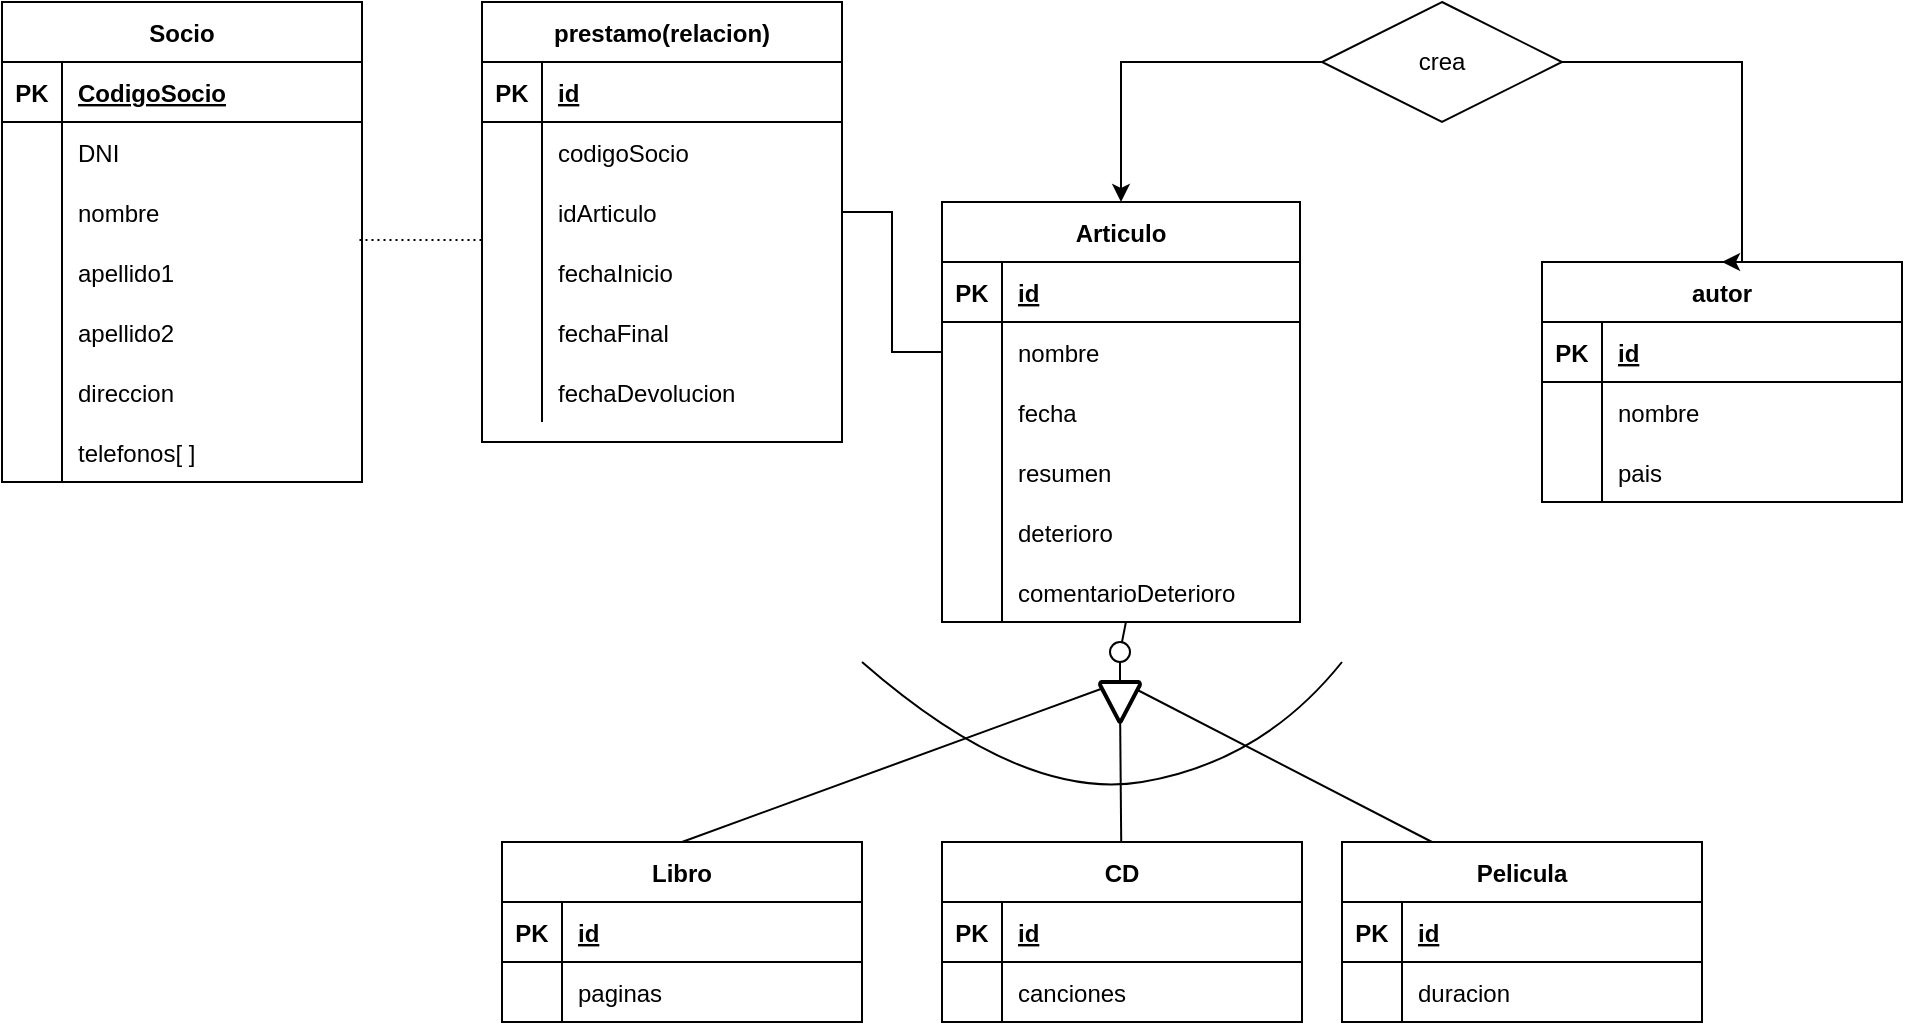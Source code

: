 <mxfile version="20.1.4" type="github">
  <diagram id="MsqLAo2ecXCp_kiJ4Azj" name="Página-1">
    <mxGraphModel dx="1038" dy="547" grid="1" gridSize="10" guides="1" tooltips="1" connect="1" arrows="1" fold="1" page="1" pageScale="1" pageWidth="827" pageHeight="1169" math="0" shadow="0">
      <root>
        <mxCell id="0" />
        <mxCell id="1" parent="0" />
        <mxCell id="Tw4JDQTMq5ZW25Ear2Th-1" value="Socio" style="shape=table;startSize=30;container=1;collapsible=1;childLayout=tableLayout;fixedRows=1;rowLines=0;fontStyle=1;align=center;resizeLast=1;" parent="1" vertex="1">
          <mxGeometry x="40" y="80" width="180" height="240" as="geometry" />
        </mxCell>
        <mxCell id="Tw4JDQTMq5ZW25Ear2Th-2" value="" style="shape=tableRow;horizontal=0;startSize=0;swimlaneHead=0;swimlaneBody=0;fillColor=none;collapsible=0;dropTarget=0;points=[[0,0.5],[1,0.5]];portConstraint=eastwest;top=0;left=0;right=0;bottom=1;" parent="Tw4JDQTMq5ZW25Ear2Th-1" vertex="1">
          <mxGeometry y="30" width="180" height="30" as="geometry" />
        </mxCell>
        <mxCell id="Tw4JDQTMq5ZW25Ear2Th-3" value="PK" style="shape=partialRectangle;connectable=0;fillColor=none;top=0;left=0;bottom=0;right=0;fontStyle=1;overflow=hidden;" parent="Tw4JDQTMq5ZW25Ear2Th-2" vertex="1">
          <mxGeometry width="30" height="30" as="geometry">
            <mxRectangle width="30" height="30" as="alternateBounds" />
          </mxGeometry>
        </mxCell>
        <mxCell id="Tw4JDQTMq5ZW25Ear2Th-4" value="CodigoSocio" style="shape=partialRectangle;connectable=0;fillColor=none;top=0;left=0;bottom=0;right=0;align=left;spacingLeft=6;fontStyle=5;overflow=hidden;" parent="Tw4JDQTMq5ZW25Ear2Th-2" vertex="1">
          <mxGeometry x="30" width="150" height="30" as="geometry">
            <mxRectangle width="150" height="30" as="alternateBounds" />
          </mxGeometry>
        </mxCell>
        <mxCell id="Tw4JDQTMq5ZW25Ear2Th-5" value="" style="shape=tableRow;horizontal=0;startSize=0;swimlaneHead=0;swimlaneBody=0;fillColor=none;collapsible=0;dropTarget=0;points=[[0,0.5],[1,0.5]];portConstraint=eastwest;top=0;left=0;right=0;bottom=0;" parent="Tw4JDQTMq5ZW25Ear2Th-1" vertex="1">
          <mxGeometry y="60" width="180" height="30" as="geometry" />
        </mxCell>
        <mxCell id="Tw4JDQTMq5ZW25Ear2Th-6" value="" style="shape=partialRectangle;connectable=0;fillColor=none;top=0;left=0;bottom=0;right=0;editable=1;overflow=hidden;" parent="Tw4JDQTMq5ZW25Ear2Th-5" vertex="1">
          <mxGeometry width="30" height="30" as="geometry">
            <mxRectangle width="30" height="30" as="alternateBounds" />
          </mxGeometry>
        </mxCell>
        <mxCell id="Tw4JDQTMq5ZW25Ear2Th-7" value="DNI" style="shape=partialRectangle;connectable=0;fillColor=none;top=0;left=0;bottom=0;right=0;align=left;spacingLeft=6;overflow=hidden;" parent="Tw4JDQTMq5ZW25Ear2Th-5" vertex="1">
          <mxGeometry x="30" width="150" height="30" as="geometry">
            <mxRectangle width="150" height="30" as="alternateBounds" />
          </mxGeometry>
        </mxCell>
        <mxCell id="Tw4JDQTMq5ZW25Ear2Th-8" value="" style="shape=tableRow;horizontal=0;startSize=0;swimlaneHead=0;swimlaneBody=0;fillColor=none;collapsible=0;dropTarget=0;points=[[0,0.5],[1,0.5]];portConstraint=eastwest;top=0;left=0;right=0;bottom=0;" parent="Tw4JDQTMq5ZW25Ear2Th-1" vertex="1">
          <mxGeometry y="90" width="180" height="30" as="geometry" />
        </mxCell>
        <mxCell id="Tw4JDQTMq5ZW25Ear2Th-9" value="" style="shape=partialRectangle;connectable=0;fillColor=none;top=0;left=0;bottom=0;right=0;editable=1;overflow=hidden;" parent="Tw4JDQTMq5ZW25Ear2Th-8" vertex="1">
          <mxGeometry width="30" height="30" as="geometry">
            <mxRectangle width="30" height="30" as="alternateBounds" />
          </mxGeometry>
        </mxCell>
        <mxCell id="Tw4JDQTMq5ZW25Ear2Th-10" value="nombre" style="shape=partialRectangle;connectable=0;fillColor=none;top=0;left=0;bottom=0;right=0;align=left;spacingLeft=6;overflow=hidden;" parent="Tw4JDQTMq5ZW25Ear2Th-8" vertex="1">
          <mxGeometry x="30" width="150" height="30" as="geometry">
            <mxRectangle width="150" height="30" as="alternateBounds" />
          </mxGeometry>
        </mxCell>
        <mxCell id="Tw4JDQTMq5ZW25Ear2Th-11" value="" style="shape=tableRow;horizontal=0;startSize=0;swimlaneHead=0;swimlaneBody=0;fillColor=none;collapsible=0;dropTarget=0;points=[[0,0.5],[1,0.5]];portConstraint=eastwest;top=0;left=0;right=0;bottom=0;" parent="Tw4JDQTMq5ZW25Ear2Th-1" vertex="1">
          <mxGeometry y="120" width="180" height="30" as="geometry" />
        </mxCell>
        <mxCell id="Tw4JDQTMq5ZW25Ear2Th-12" value="" style="shape=partialRectangle;connectable=0;fillColor=none;top=0;left=0;bottom=0;right=0;editable=1;overflow=hidden;" parent="Tw4JDQTMq5ZW25Ear2Th-11" vertex="1">
          <mxGeometry width="30" height="30" as="geometry">
            <mxRectangle width="30" height="30" as="alternateBounds" />
          </mxGeometry>
        </mxCell>
        <mxCell id="Tw4JDQTMq5ZW25Ear2Th-13" value="apellido1" style="shape=partialRectangle;connectable=0;fillColor=none;top=0;left=0;bottom=0;right=0;align=left;spacingLeft=6;overflow=hidden;" parent="Tw4JDQTMq5ZW25Ear2Th-11" vertex="1">
          <mxGeometry x="30" width="150" height="30" as="geometry">
            <mxRectangle width="150" height="30" as="alternateBounds" />
          </mxGeometry>
        </mxCell>
        <mxCell id="Tw4JDQTMq5ZW25Ear2Th-14" value="" style="shape=tableRow;horizontal=0;startSize=0;swimlaneHead=0;swimlaneBody=0;fillColor=none;collapsible=0;dropTarget=0;points=[[0,0.5],[1,0.5]];portConstraint=eastwest;top=0;left=0;right=0;bottom=0;" parent="Tw4JDQTMq5ZW25Ear2Th-1" vertex="1">
          <mxGeometry y="150" width="180" height="30" as="geometry" />
        </mxCell>
        <mxCell id="Tw4JDQTMq5ZW25Ear2Th-15" value="" style="shape=partialRectangle;connectable=0;fillColor=none;top=0;left=0;bottom=0;right=0;editable=1;overflow=hidden;" parent="Tw4JDQTMq5ZW25Ear2Th-14" vertex="1">
          <mxGeometry width="30" height="30" as="geometry">
            <mxRectangle width="30" height="30" as="alternateBounds" />
          </mxGeometry>
        </mxCell>
        <mxCell id="Tw4JDQTMq5ZW25Ear2Th-16" value="apellido2" style="shape=partialRectangle;connectable=0;fillColor=none;top=0;left=0;bottom=0;right=0;align=left;spacingLeft=6;overflow=hidden;" parent="Tw4JDQTMq5ZW25Ear2Th-14" vertex="1">
          <mxGeometry x="30" width="150" height="30" as="geometry">
            <mxRectangle width="150" height="30" as="alternateBounds" />
          </mxGeometry>
        </mxCell>
        <mxCell id="Tw4JDQTMq5ZW25Ear2Th-17" value="" style="shape=tableRow;horizontal=0;startSize=0;swimlaneHead=0;swimlaneBody=0;fillColor=none;collapsible=0;dropTarget=0;points=[[0,0.5],[1,0.5]];portConstraint=eastwest;top=0;left=0;right=0;bottom=0;" parent="Tw4JDQTMq5ZW25Ear2Th-1" vertex="1">
          <mxGeometry y="180" width="180" height="30" as="geometry" />
        </mxCell>
        <mxCell id="Tw4JDQTMq5ZW25Ear2Th-18" value="" style="shape=partialRectangle;connectable=0;fillColor=none;top=0;left=0;bottom=0;right=0;editable=1;overflow=hidden;" parent="Tw4JDQTMq5ZW25Ear2Th-17" vertex="1">
          <mxGeometry width="30" height="30" as="geometry">
            <mxRectangle width="30" height="30" as="alternateBounds" />
          </mxGeometry>
        </mxCell>
        <mxCell id="Tw4JDQTMq5ZW25Ear2Th-19" value="direccion" style="shape=partialRectangle;connectable=0;fillColor=none;top=0;left=0;bottom=0;right=0;align=left;spacingLeft=6;overflow=hidden;" parent="Tw4JDQTMq5ZW25Ear2Th-17" vertex="1">
          <mxGeometry x="30" width="150" height="30" as="geometry">
            <mxRectangle width="150" height="30" as="alternateBounds" />
          </mxGeometry>
        </mxCell>
        <mxCell id="Tw4JDQTMq5ZW25Ear2Th-20" value="" style="shape=tableRow;horizontal=0;startSize=0;swimlaneHead=0;swimlaneBody=0;fillColor=none;collapsible=0;dropTarget=0;points=[[0,0.5],[1,0.5]];portConstraint=eastwest;top=0;left=0;right=0;bottom=0;" parent="Tw4JDQTMq5ZW25Ear2Th-1" vertex="1">
          <mxGeometry y="210" width="180" height="30" as="geometry" />
        </mxCell>
        <mxCell id="Tw4JDQTMq5ZW25Ear2Th-21" value="" style="shape=partialRectangle;connectable=0;fillColor=none;top=0;left=0;bottom=0;right=0;editable=1;overflow=hidden;" parent="Tw4JDQTMq5ZW25Ear2Th-20" vertex="1">
          <mxGeometry width="30" height="30" as="geometry">
            <mxRectangle width="30" height="30" as="alternateBounds" />
          </mxGeometry>
        </mxCell>
        <mxCell id="Tw4JDQTMq5ZW25Ear2Th-22" value="telefonos[ ]" style="shape=partialRectangle;connectable=0;fillColor=none;top=0;left=0;bottom=0;right=0;align=left;spacingLeft=6;overflow=hidden;" parent="Tw4JDQTMq5ZW25Ear2Th-20" vertex="1">
          <mxGeometry x="30" width="150" height="30" as="geometry">
            <mxRectangle width="150" height="30" as="alternateBounds" />
          </mxGeometry>
        </mxCell>
        <mxCell id="Tw4JDQTMq5ZW25Ear2Th-23" value="Articulo" style="shape=table;startSize=30;container=1;collapsible=1;childLayout=tableLayout;fixedRows=1;rowLines=0;fontStyle=1;align=center;resizeLast=1;" parent="1" vertex="1">
          <mxGeometry x="510" y="180" width="179" height="210" as="geometry" />
        </mxCell>
        <mxCell id="Tw4JDQTMq5ZW25Ear2Th-24" value="" style="shape=tableRow;horizontal=0;startSize=0;swimlaneHead=0;swimlaneBody=0;fillColor=none;collapsible=0;dropTarget=0;points=[[0,0.5],[1,0.5]];portConstraint=eastwest;top=0;left=0;right=0;bottom=1;" parent="Tw4JDQTMq5ZW25Ear2Th-23" vertex="1">
          <mxGeometry y="30" width="179" height="30" as="geometry" />
        </mxCell>
        <mxCell id="Tw4JDQTMq5ZW25Ear2Th-25" value="PK" style="shape=partialRectangle;connectable=0;fillColor=none;top=0;left=0;bottom=0;right=0;fontStyle=1;overflow=hidden;" parent="Tw4JDQTMq5ZW25Ear2Th-24" vertex="1">
          <mxGeometry width="30" height="30" as="geometry">
            <mxRectangle width="30" height="30" as="alternateBounds" />
          </mxGeometry>
        </mxCell>
        <mxCell id="Tw4JDQTMq5ZW25Ear2Th-26" value="id" style="shape=partialRectangle;connectable=0;fillColor=none;top=0;left=0;bottom=0;right=0;align=left;spacingLeft=6;fontStyle=5;overflow=hidden;" parent="Tw4JDQTMq5ZW25Ear2Th-24" vertex="1">
          <mxGeometry x="30" width="149" height="30" as="geometry">
            <mxRectangle width="149" height="30" as="alternateBounds" />
          </mxGeometry>
        </mxCell>
        <mxCell id="Tw4JDQTMq5ZW25Ear2Th-27" value="" style="shape=tableRow;horizontal=0;startSize=0;swimlaneHead=0;swimlaneBody=0;fillColor=none;collapsible=0;dropTarget=0;points=[[0,0.5],[1,0.5]];portConstraint=eastwest;top=0;left=0;right=0;bottom=0;" parent="Tw4JDQTMq5ZW25Ear2Th-23" vertex="1">
          <mxGeometry y="60" width="179" height="30" as="geometry" />
        </mxCell>
        <mxCell id="Tw4JDQTMq5ZW25Ear2Th-28" value="" style="shape=partialRectangle;connectable=0;fillColor=none;top=0;left=0;bottom=0;right=0;editable=1;overflow=hidden;" parent="Tw4JDQTMq5ZW25Ear2Th-27" vertex="1">
          <mxGeometry width="30" height="30" as="geometry">
            <mxRectangle width="30" height="30" as="alternateBounds" />
          </mxGeometry>
        </mxCell>
        <mxCell id="Tw4JDQTMq5ZW25Ear2Th-29" value="nombre" style="shape=partialRectangle;connectable=0;fillColor=none;top=0;left=0;bottom=0;right=0;align=left;spacingLeft=6;overflow=hidden;" parent="Tw4JDQTMq5ZW25Ear2Th-27" vertex="1">
          <mxGeometry x="30" width="149" height="30" as="geometry">
            <mxRectangle width="149" height="30" as="alternateBounds" />
          </mxGeometry>
        </mxCell>
        <mxCell id="Tw4JDQTMq5ZW25Ear2Th-30" value="" style="shape=tableRow;horizontal=0;startSize=0;swimlaneHead=0;swimlaneBody=0;fillColor=none;collapsible=0;dropTarget=0;points=[[0,0.5],[1,0.5]];portConstraint=eastwest;top=0;left=0;right=0;bottom=0;" parent="Tw4JDQTMq5ZW25Ear2Th-23" vertex="1">
          <mxGeometry y="90" width="179" height="30" as="geometry" />
        </mxCell>
        <mxCell id="Tw4JDQTMq5ZW25Ear2Th-31" value="" style="shape=partialRectangle;connectable=0;fillColor=none;top=0;left=0;bottom=0;right=0;editable=1;overflow=hidden;" parent="Tw4JDQTMq5ZW25Ear2Th-30" vertex="1">
          <mxGeometry width="30" height="30" as="geometry">
            <mxRectangle width="30" height="30" as="alternateBounds" />
          </mxGeometry>
        </mxCell>
        <mxCell id="Tw4JDQTMq5ZW25Ear2Th-32" value="fecha" style="shape=partialRectangle;connectable=0;fillColor=none;top=0;left=0;bottom=0;right=0;align=left;spacingLeft=6;overflow=hidden;" parent="Tw4JDQTMq5ZW25Ear2Th-30" vertex="1">
          <mxGeometry x="30" width="149" height="30" as="geometry">
            <mxRectangle width="149" height="30" as="alternateBounds" />
          </mxGeometry>
        </mxCell>
        <mxCell id="Tw4JDQTMq5ZW25Ear2Th-33" value="" style="shape=tableRow;horizontal=0;startSize=0;swimlaneHead=0;swimlaneBody=0;fillColor=none;collapsible=0;dropTarget=0;points=[[0,0.5],[1,0.5]];portConstraint=eastwest;top=0;left=0;right=0;bottom=0;" parent="Tw4JDQTMq5ZW25Ear2Th-23" vertex="1">
          <mxGeometry y="120" width="179" height="30" as="geometry" />
        </mxCell>
        <mxCell id="Tw4JDQTMq5ZW25Ear2Th-34" value="" style="shape=partialRectangle;connectable=0;fillColor=none;top=0;left=0;bottom=0;right=0;editable=1;overflow=hidden;" parent="Tw4JDQTMq5ZW25Ear2Th-33" vertex="1">
          <mxGeometry width="30" height="30" as="geometry">
            <mxRectangle width="30" height="30" as="alternateBounds" />
          </mxGeometry>
        </mxCell>
        <mxCell id="Tw4JDQTMq5ZW25Ear2Th-35" value="resumen" style="shape=partialRectangle;connectable=0;fillColor=none;top=0;left=0;bottom=0;right=0;align=left;spacingLeft=6;overflow=hidden;" parent="Tw4JDQTMq5ZW25Ear2Th-33" vertex="1">
          <mxGeometry x="30" width="149" height="30" as="geometry">
            <mxRectangle width="149" height="30" as="alternateBounds" />
          </mxGeometry>
        </mxCell>
        <mxCell id="Tw4JDQTMq5ZW25Ear2Th-107" value="" style="shape=tableRow;horizontal=0;startSize=0;swimlaneHead=0;swimlaneBody=0;fillColor=none;collapsible=0;dropTarget=0;points=[[0,0.5],[1,0.5]];portConstraint=eastwest;top=0;left=0;right=0;bottom=0;" parent="Tw4JDQTMq5ZW25Ear2Th-23" vertex="1">
          <mxGeometry y="150" width="179" height="30" as="geometry" />
        </mxCell>
        <mxCell id="Tw4JDQTMq5ZW25Ear2Th-108" value="" style="shape=partialRectangle;connectable=0;fillColor=none;top=0;left=0;bottom=0;right=0;editable=1;overflow=hidden;" parent="Tw4JDQTMq5ZW25Ear2Th-107" vertex="1">
          <mxGeometry width="30" height="30" as="geometry">
            <mxRectangle width="30" height="30" as="alternateBounds" />
          </mxGeometry>
        </mxCell>
        <mxCell id="Tw4JDQTMq5ZW25Ear2Th-109" value="deterioro" style="shape=partialRectangle;connectable=0;fillColor=none;top=0;left=0;bottom=0;right=0;align=left;spacingLeft=6;overflow=hidden;" parent="Tw4JDQTMq5ZW25Ear2Th-107" vertex="1">
          <mxGeometry x="30" width="149" height="30" as="geometry">
            <mxRectangle width="149" height="30" as="alternateBounds" />
          </mxGeometry>
        </mxCell>
        <mxCell id="Tw4JDQTMq5ZW25Ear2Th-110" value="" style="shape=tableRow;horizontal=0;startSize=0;swimlaneHead=0;swimlaneBody=0;fillColor=none;collapsible=0;dropTarget=0;points=[[0,0.5],[1,0.5]];portConstraint=eastwest;top=0;left=0;right=0;bottom=0;" parent="Tw4JDQTMq5ZW25Ear2Th-23" vertex="1">
          <mxGeometry y="180" width="179" height="30" as="geometry" />
        </mxCell>
        <mxCell id="Tw4JDQTMq5ZW25Ear2Th-111" value="" style="shape=partialRectangle;connectable=0;fillColor=none;top=0;left=0;bottom=0;right=0;editable=1;overflow=hidden;" parent="Tw4JDQTMq5ZW25Ear2Th-110" vertex="1">
          <mxGeometry width="30" height="30" as="geometry">
            <mxRectangle width="30" height="30" as="alternateBounds" />
          </mxGeometry>
        </mxCell>
        <mxCell id="Tw4JDQTMq5ZW25Ear2Th-112" value="comentarioDeterioro" style="shape=partialRectangle;connectable=0;fillColor=none;top=0;left=0;bottom=0;right=0;align=left;spacingLeft=6;overflow=hidden;" parent="Tw4JDQTMq5ZW25Ear2Th-110" vertex="1">
          <mxGeometry x="30" width="149" height="30" as="geometry">
            <mxRectangle width="149" height="30" as="alternateBounds" />
          </mxGeometry>
        </mxCell>
        <mxCell id="Tw4JDQTMq5ZW25Ear2Th-36" value="autor" style="shape=table;startSize=30;container=1;collapsible=1;childLayout=tableLayout;fixedRows=1;rowLines=0;fontStyle=1;align=center;resizeLast=1;" parent="1" vertex="1">
          <mxGeometry x="810" y="210" width="180" height="120" as="geometry" />
        </mxCell>
        <mxCell id="Tw4JDQTMq5ZW25Ear2Th-37" value="" style="shape=tableRow;horizontal=0;startSize=0;swimlaneHead=0;swimlaneBody=0;fillColor=none;collapsible=0;dropTarget=0;points=[[0,0.5],[1,0.5]];portConstraint=eastwest;top=0;left=0;right=0;bottom=1;" parent="Tw4JDQTMq5ZW25Ear2Th-36" vertex="1">
          <mxGeometry y="30" width="180" height="30" as="geometry" />
        </mxCell>
        <mxCell id="Tw4JDQTMq5ZW25Ear2Th-38" value="PK" style="shape=partialRectangle;connectable=0;fillColor=none;top=0;left=0;bottom=0;right=0;fontStyle=1;overflow=hidden;" parent="Tw4JDQTMq5ZW25Ear2Th-37" vertex="1">
          <mxGeometry width="30" height="30" as="geometry">
            <mxRectangle width="30" height="30" as="alternateBounds" />
          </mxGeometry>
        </mxCell>
        <mxCell id="Tw4JDQTMq5ZW25Ear2Th-39" value="id" style="shape=partialRectangle;connectable=0;fillColor=none;top=0;left=0;bottom=0;right=0;align=left;spacingLeft=6;fontStyle=5;overflow=hidden;" parent="Tw4JDQTMq5ZW25Ear2Th-37" vertex="1">
          <mxGeometry x="30" width="150" height="30" as="geometry">
            <mxRectangle width="150" height="30" as="alternateBounds" />
          </mxGeometry>
        </mxCell>
        <mxCell id="Tw4JDQTMq5ZW25Ear2Th-40" value="" style="shape=tableRow;horizontal=0;startSize=0;swimlaneHead=0;swimlaneBody=0;fillColor=none;collapsible=0;dropTarget=0;points=[[0,0.5],[1,0.5]];portConstraint=eastwest;top=0;left=0;right=0;bottom=0;" parent="Tw4JDQTMq5ZW25Ear2Th-36" vertex="1">
          <mxGeometry y="60" width="180" height="30" as="geometry" />
        </mxCell>
        <mxCell id="Tw4JDQTMq5ZW25Ear2Th-41" value="" style="shape=partialRectangle;connectable=0;fillColor=none;top=0;left=0;bottom=0;right=0;editable=1;overflow=hidden;" parent="Tw4JDQTMq5ZW25Ear2Th-40" vertex="1">
          <mxGeometry width="30" height="30" as="geometry">
            <mxRectangle width="30" height="30" as="alternateBounds" />
          </mxGeometry>
        </mxCell>
        <mxCell id="Tw4JDQTMq5ZW25Ear2Th-42" value="nombre" style="shape=partialRectangle;connectable=0;fillColor=none;top=0;left=0;bottom=0;right=0;align=left;spacingLeft=6;overflow=hidden;" parent="Tw4JDQTMq5ZW25Ear2Th-40" vertex="1">
          <mxGeometry x="30" width="150" height="30" as="geometry">
            <mxRectangle width="150" height="30" as="alternateBounds" />
          </mxGeometry>
        </mxCell>
        <mxCell id="Tw4JDQTMq5ZW25Ear2Th-43" value="" style="shape=tableRow;horizontal=0;startSize=0;swimlaneHead=0;swimlaneBody=0;fillColor=none;collapsible=0;dropTarget=0;points=[[0,0.5],[1,0.5]];portConstraint=eastwest;top=0;left=0;right=0;bottom=0;" parent="Tw4JDQTMq5ZW25Ear2Th-36" vertex="1">
          <mxGeometry y="90" width="180" height="30" as="geometry" />
        </mxCell>
        <mxCell id="Tw4JDQTMq5ZW25Ear2Th-44" value="" style="shape=partialRectangle;connectable=0;fillColor=none;top=0;left=0;bottom=0;right=0;editable=1;overflow=hidden;" parent="Tw4JDQTMq5ZW25Ear2Th-43" vertex="1">
          <mxGeometry width="30" height="30" as="geometry">
            <mxRectangle width="30" height="30" as="alternateBounds" />
          </mxGeometry>
        </mxCell>
        <mxCell id="Tw4JDQTMq5ZW25Ear2Th-45" value="pais" style="shape=partialRectangle;connectable=0;fillColor=none;top=0;left=0;bottom=0;right=0;align=left;spacingLeft=6;overflow=hidden;" parent="Tw4JDQTMq5ZW25Ear2Th-43" vertex="1">
          <mxGeometry x="30" width="150" height="30" as="geometry">
            <mxRectangle width="150" height="30" as="alternateBounds" />
          </mxGeometry>
        </mxCell>
        <mxCell id="Tw4JDQTMq5ZW25Ear2Th-50" style="edgeStyle=orthogonalEdgeStyle;rounded=0;orthogonalLoop=1;jettySize=auto;html=1;entryX=0.5;entryY=0;entryDx=0;entryDy=0;" parent="1" source="Tw4JDQTMq5ZW25Ear2Th-49" target="Tw4JDQTMq5ZW25Ear2Th-36" edge="1">
          <mxGeometry relative="1" as="geometry">
            <Array as="points">
              <mxPoint x="910" y="110" />
            </Array>
          </mxGeometry>
        </mxCell>
        <mxCell id="Tw4JDQTMq5ZW25Ear2Th-51" style="edgeStyle=orthogonalEdgeStyle;rounded=0;orthogonalLoop=1;jettySize=auto;html=1;entryX=0.5;entryY=0;entryDx=0;entryDy=0;" parent="1" source="Tw4JDQTMq5ZW25Ear2Th-49" target="Tw4JDQTMq5ZW25Ear2Th-23" edge="1">
          <mxGeometry relative="1" as="geometry">
            <mxPoint x="590" y="210" as="targetPoint" />
          </mxGeometry>
        </mxCell>
        <mxCell id="Tw4JDQTMq5ZW25Ear2Th-49" value="crea" style="shape=rhombus;perimeter=rhombusPerimeter;whiteSpace=wrap;html=1;align=center;" parent="1" vertex="1">
          <mxGeometry x="700" y="80" width="120" height="60" as="geometry" />
        </mxCell>
        <mxCell id="Tw4JDQTMq5ZW25Ear2Th-52" value="CD" style="shape=table;startSize=30;container=1;collapsible=1;childLayout=tableLayout;fixedRows=1;rowLines=0;fontStyle=1;align=center;resizeLast=1;" parent="1" vertex="1">
          <mxGeometry x="510" y="500" width="180" height="90" as="geometry" />
        </mxCell>
        <mxCell id="Tw4JDQTMq5ZW25Ear2Th-53" value="" style="shape=tableRow;horizontal=0;startSize=0;swimlaneHead=0;swimlaneBody=0;fillColor=none;collapsible=0;dropTarget=0;points=[[0,0.5],[1,0.5]];portConstraint=eastwest;top=0;left=0;right=0;bottom=1;" parent="Tw4JDQTMq5ZW25Ear2Th-52" vertex="1">
          <mxGeometry y="30" width="180" height="30" as="geometry" />
        </mxCell>
        <mxCell id="Tw4JDQTMq5ZW25Ear2Th-54" value="PK" style="shape=partialRectangle;connectable=0;fillColor=none;top=0;left=0;bottom=0;right=0;fontStyle=1;overflow=hidden;" parent="Tw4JDQTMq5ZW25Ear2Th-53" vertex="1">
          <mxGeometry width="30" height="30" as="geometry">
            <mxRectangle width="30" height="30" as="alternateBounds" />
          </mxGeometry>
        </mxCell>
        <mxCell id="Tw4JDQTMq5ZW25Ear2Th-55" value="id" style="shape=partialRectangle;connectable=0;fillColor=none;top=0;left=0;bottom=0;right=0;align=left;spacingLeft=6;fontStyle=5;overflow=hidden;" parent="Tw4JDQTMq5ZW25Ear2Th-53" vertex="1">
          <mxGeometry x="30" width="150" height="30" as="geometry">
            <mxRectangle width="150" height="30" as="alternateBounds" />
          </mxGeometry>
        </mxCell>
        <mxCell id="Tw4JDQTMq5ZW25Ear2Th-56" value="" style="shape=tableRow;horizontal=0;startSize=0;swimlaneHead=0;swimlaneBody=0;fillColor=none;collapsible=0;dropTarget=0;points=[[0,0.5],[1,0.5]];portConstraint=eastwest;top=0;left=0;right=0;bottom=0;" parent="Tw4JDQTMq5ZW25Ear2Th-52" vertex="1">
          <mxGeometry y="60" width="180" height="30" as="geometry" />
        </mxCell>
        <mxCell id="Tw4JDQTMq5ZW25Ear2Th-57" value="" style="shape=partialRectangle;connectable=0;fillColor=none;top=0;left=0;bottom=0;right=0;editable=1;overflow=hidden;" parent="Tw4JDQTMq5ZW25Ear2Th-56" vertex="1">
          <mxGeometry width="30" height="30" as="geometry">
            <mxRectangle width="30" height="30" as="alternateBounds" />
          </mxGeometry>
        </mxCell>
        <mxCell id="Tw4JDQTMq5ZW25Ear2Th-58" value="canciones" style="shape=partialRectangle;connectable=0;fillColor=none;top=0;left=0;bottom=0;right=0;align=left;spacingLeft=6;overflow=hidden;" parent="Tw4JDQTMq5ZW25Ear2Th-56" vertex="1">
          <mxGeometry x="30" width="150" height="30" as="geometry">
            <mxRectangle width="150" height="30" as="alternateBounds" />
          </mxGeometry>
        </mxCell>
        <mxCell id="Tw4JDQTMq5ZW25Ear2Th-65" value="Libro" style="shape=table;startSize=30;container=1;collapsible=1;childLayout=tableLayout;fixedRows=1;rowLines=0;fontStyle=1;align=center;resizeLast=1;" parent="1" vertex="1">
          <mxGeometry x="290" y="500" width="180" height="90" as="geometry" />
        </mxCell>
        <mxCell id="Tw4JDQTMq5ZW25Ear2Th-66" value="" style="shape=tableRow;horizontal=0;startSize=0;swimlaneHead=0;swimlaneBody=0;fillColor=none;collapsible=0;dropTarget=0;points=[[0,0.5],[1,0.5]];portConstraint=eastwest;top=0;left=0;right=0;bottom=1;" parent="Tw4JDQTMq5ZW25Ear2Th-65" vertex="1">
          <mxGeometry y="30" width="180" height="30" as="geometry" />
        </mxCell>
        <mxCell id="Tw4JDQTMq5ZW25Ear2Th-67" value="PK" style="shape=partialRectangle;connectable=0;fillColor=none;top=0;left=0;bottom=0;right=0;fontStyle=1;overflow=hidden;" parent="Tw4JDQTMq5ZW25Ear2Th-66" vertex="1">
          <mxGeometry width="30" height="30" as="geometry">
            <mxRectangle width="30" height="30" as="alternateBounds" />
          </mxGeometry>
        </mxCell>
        <mxCell id="Tw4JDQTMq5ZW25Ear2Th-68" value="id" style="shape=partialRectangle;connectable=0;fillColor=none;top=0;left=0;bottom=0;right=0;align=left;spacingLeft=6;fontStyle=5;overflow=hidden;" parent="Tw4JDQTMq5ZW25Ear2Th-66" vertex="1">
          <mxGeometry x="30" width="150" height="30" as="geometry">
            <mxRectangle width="150" height="30" as="alternateBounds" />
          </mxGeometry>
        </mxCell>
        <mxCell id="Tw4JDQTMq5ZW25Ear2Th-69" value="" style="shape=tableRow;horizontal=0;startSize=0;swimlaneHead=0;swimlaneBody=0;fillColor=none;collapsible=0;dropTarget=0;points=[[0,0.5],[1,0.5]];portConstraint=eastwest;top=0;left=0;right=0;bottom=0;" parent="Tw4JDQTMq5ZW25Ear2Th-65" vertex="1">
          <mxGeometry y="60" width="180" height="30" as="geometry" />
        </mxCell>
        <mxCell id="Tw4JDQTMq5ZW25Ear2Th-70" value="" style="shape=partialRectangle;connectable=0;fillColor=none;top=0;left=0;bottom=0;right=0;editable=1;overflow=hidden;" parent="Tw4JDQTMq5ZW25Ear2Th-69" vertex="1">
          <mxGeometry width="30" height="30" as="geometry">
            <mxRectangle width="30" height="30" as="alternateBounds" />
          </mxGeometry>
        </mxCell>
        <mxCell id="Tw4JDQTMq5ZW25Ear2Th-71" value="paginas" style="shape=partialRectangle;connectable=0;fillColor=none;top=0;left=0;bottom=0;right=0;align=left;spacingLeft=6;overflow=hidden;" parent="Tw4JDQTMq5ZW25Ear2Th-69" vertex="1">
          <mxGeometry x="30" width="150" height="30" as="geometry">
            <mxRectangle width="150" height="30" as="alternateBounds" />
          </mxGeometry>
        </mxCell>
        <mxCell id="Tw4JDQTMq5ZW25Ear2Th-78" value="Pelicula" style="shape=table;startSize=30;container=1;collapsible=1;childLayout=tableLayout;fixedRows=1;rowLines=0;fontStyle=1;align=center;resizeLast=1;" parent="1" vertex="1">
          <mxGeometry x="710" y="500" width="180" height="90" as="geometry" />
        </mxCell>
        <mxCell id="Tw4JDQTMq5ZW25Ear2Th-79" value="" style="shape=tableRow;horizontal=0;startSize=0;swimlaneHead=0;swimlaneBody=0;fillColor=none;collapsible=0;dropTarget=0;points=[[0,0.5],[1,0.5]];portConstraint=eastwest;top=0;left=0;right=0;bottom=1;" parent="Tw4JDQTMq5ZW25Ear2Th-78" vertex="1">
          <mxGeometry y="30" width="180" height="30" as="geometry" />
        </mxCell>
        <mxCell id="Tw4JDQTMq5ZW25Ear2Th-80" value="PK" style="shape=partialRectangle;connectable=0;fillColor=none;top=0;left=0;bottom=0;right=0;fontStyle=1;overflow=hidden;" parent="Tw4JDQTMq5ZW25Ear2Th-79" vertex="1">
          <mxGeometry width="30" height="30" as="geometry">
            <mxRectangle width="30" height="30" as="alternateBounds" />
          </mxGeometry>
        </mxCell>
        <mxCell id="Tw4JDQTMq5ZW25Ear2Th-81" value="id" style="shape=partialRectangle;connectable=0;fillColor=none;top=0;left=0;bottom=0;right=0;align=left;spacingLeft=6;fontStyle=5;overflow=hidden;" parent="Tw4JDQTMq5ZW25Ear2Th-79" vertex="1">
          <mxGeometry x="30" width="150" height="30" as="geometry">
            <mxRectangle width="150" height="30" as="alternateBounds" />
          </mxGeometry>
        </mxCell>
        <mxCell id="Tw4JDQTMq5ZW25Ear2Th-82" value="" style="shape=tableRow;horizontal=0;startSize=0;swimlaneHead=0;swimlaneBody=0;fillColor=none;collapsible=0;dropTarget=0;points=[[0,0.5],[1,0.5]];portConstraint=eastwest;top=0;left=0;right=0;bottom=0;" parent="Tw4JDQTMq5ZW25Ear2Th-78" vertex="1">
          <mxGeometry y="60" width="180" height="30" as="geometry" />
        </mxCell>
        <mxCell id="Tw4JDQTMq5ZW25Ear2Th-83" value="" style="shape=partialRectangle;connectable=0;fillColor=none;top=0;left=0;bottom=0;right=0;editable=1;overflow=hidden;" parent="Tw4JDQTMq5ZW25Ear2Th-82" vertex="1">
          <mxGeometry width="30" height="30" as="geometry">
            <mxRectangle width="30" height="30" as="alternateBounds" />
          </mxGeometry>
        </mxCell>
        <mxCell id="Tw4JDQTMq5ZW25Ear2Th-84" value="duracion" style="shape=partialRectangle;connectable=0;fillColor=none;top=0;left=0;bottom=0;right=0;align=left;spacingLeft=6;overflow=hidden;" parent="Tw4JDQTMq5ZW25Ear2Th-82" vertex="1">
          <mxGeometry x="30" width="150" height="30" as="geometry">
            <mxRectangle width="150" height="30" as="alternateBounds" />
          </mxGeometry>
        </mxCell>
        <mxCell id="Tw4JDQTMq5ZW25Ear2Th-91" value="" style="endArrow=none;html=1;rounded=0;" parent="1" edge="1">
          <mxGeometry relative="1" as="geometry">
            <mxPoint x="520" y="590" as="sourcePoint" />
            <mxPoint x="680" y="590" as="targetPoint" />
          </mxGeometry>
        </mxCell>
        <mxCell id="Tw4JDQTMq5ZW25Ear2Th-92" value="" style="endArrow=none;html=1;rounded=0;entryX=0.25;entryY=0;entryDx=0;entryDy=0;" parent="1" target="Tw4JDQTMq5ZW25Ear2Th-78" edge="1">
          <mxGeometry relative="1" as="geometry">
            <mxPoint x="600" y="420" as="sourcePoint" />
            <mxPoint x="790" y="410" as="targetPoint" />
          </mxGeometry>
        </mxCell>
        <mxCell id="Tw4JDQTMq5ZW25Ear2Th-93" value="" style="endArrow=none;html=1;rounded=0;startArrow=none;" parent="1" source="Tw4JDQTMq5ZW25Ear2Th-98" edge="1">
          <mxGeometry relative="1" as="geometry">
            <mxPoint x="520" y="390" as="sourcePoint" />
            <mxPoint x="600" y="420" as="targetPoint" />
          </mxGeometry>
        </mxCell>
        <mxCell id="Tw4JDQTMq5ZW25Ear2Th-94" value="" style="endArrow=none;html=1;rounded=0;entryX=0.5;entryY=0;entryDx=0;entryDy=0;exitX=0.5;exitY=0;exitDx=0;exitDy=0;exitPerimeter=0;" parent="1" source="Tw4JDQTMq5ZW25Ear2Th-98" target="Tw4JDQTMq5ZW25Ear2Th-65" edge="1">
          <mxGeometry relative="1" as="geometry">
            <mxPoint x="560" y="421" as="sourcePoint" />
            <mxPoint x="470" y="461" as="targetPoint" />
          </mxGeometry>
        </mxCell>
        <mxCell id="Tw4JDQTMq5ZW25Ear2Th-95" value="" style="endArrow=none;html=1;rounded=0;startArrow=none;" parent="1" source="Tw4JDQTMq5ZW25Ear2Th-98" target="Tw4JDQTMq5ZW25Ear2Th-52" edge="1">
          <mxGeometry relative="1" as="geometry">
            <mxPoint x="600" y="420" as="sourcePoint" />
            <mxPoint x="775" y="520" as="targetPoint" />
          </mxGeometry>
        </mxCell>
        <mxCell id="Tw4JDQTMq5ZW25Ear2Th-96" value="" style="verticalLabelPosition=bottom;verticalAlign=top;html=1;shape=mxgraph.flowchart.on-page_reference;" parent="1" vertex="1">
          <mxGeometry x="594" y="400" width="10" height="10" as="geometry" />
        </mxCell>
        <mxCell id="Tw4JDQTMq5ZW25Ear2Th-97" value="" style="endArrow=none;html=1;rounded=0;exitX=0.514;exitY=0.993;exitDx=0;exitDy=0;exitPerimeter=0;" parent="1" source="Tw4JDQTMq5ZW25Ear2Th-110" target="Tw4JDQTMq5ZW25Ear2Th-96" edge="1">
          <mxGeometry relative="1" as="geometry">
            <mxPoint x="600" y="360" as="sourcePoint" />
            <mxPoint x="600" y="420" as="targetPoint" />
          </mxGeometry>
        </mxCell>
        <mxCell id="Tw4JDQTMq5ZW25Ear2Th-99" value="" style="endArrow=none;html=1;rounded=0;startArrow=none;" parent="1" source="Tw4JDQTMq5ZW25Ear2Th-96" target="Tw4JDQTMq5ZW25Ear2Th-98" edge="1">
          <mxGeometry relative="1" as="geometry">
            <mxPoint x="599.2" y="400" as="sourcePoint" />
            <mxPoint x="600" y="420" as="targetPoint" />
          </mxGeometry>
        </mxCell>
        <mxCell id="Tw4JDQTMq5ZW25Ear2Th-102" value="" style="curved=1;endArrow=none;html=1;rounded=0;endFill=0;" parent="1" edge="1">
          <mxGeometry width="50" height="50" relative="1" as="geometry">
            <mxPoint x="470" y="410" as="sourcePoint" />
            <mxPoint x="710" y="410" as="targetPoint" />
            <Array as="points">
              <mxPoint x="550" y="480" />
              <mxPoint x="670" y="460" />
            </Array>
          </mxGeometry>
        </mxCell>
        <mxCell id="Tw4JDQTMq5ZW25Ear2Th-98" value="" style="strokeWidth=2;html=1;shape=mxgraph.flowchart.merge_or_storage;whiteSpace=wrap;" parent="1" vertex="1">
          <mxGeometry x="589" y="420" width="20" height="20" as="geometry" />
        </mxCell>
        <mxCell id="Tw4JDQTMq5ZW25Ear2Th-103" value="" style="endArrow=none;html=1;rounded=0;" parent="1" target="Tw4JDQTMq5ZW25Ear2Th-98" edge="1">
          <mxGeometry relative="1" as="geometry">
            <mxPoint x="600" y="420" as="sourcePoint" />
            <mxPoint x="600" y="500" as="targetPoint" />
          </mxGeometry>
        </mxCell>
        <mxCell id="Tw4JDQTMq5ZW25Ear2Th-124" value="prestamo(relacion)" style="shape=table;startSize=30;container=1;collapsible=1;childLayout=tableLayout;fixedRows=1;rowLines=0;fontStyle=1;align=center;resizeLast=1;" parent="1" vertex="1">
          <mxGeometry x="280" y="80" width="180" height="220" as="geometry" />
        </mxCell>
        <mxCell id="Tw4JDQTMq5ZW25Ear2Th-125" value="" style="shape=tableRow;horizontal=0;startSize=0;swimlaneHead=0;swimlaneBody=0;fillColor=none;collapsible=0;dropTarget=0;points=[[0,0.5],[1,0.5]];portConstraint=eastwest;top=0;left=0;right=0;bottom=1;" parent="Tw4JDQTMq5ZW25Ear2Th-124" vertex="1">
          <mxGeometry y="30" width="180" height="30" as="geometry" />
        </mxCell>
        <mxCell id="Tw4JDQTMq5ZW25Ear2Th-126" value="PK" style="shape=partialRectangle;connectable=0;fillColor=none;top=0;left=0;bottom=0;right=0;fontStyle=1;overflow=hidden;" parent="Tw4JDQTMq5ZW25Ear2Th-125" vertex="1">
          <mxGeometry width="30" height="30" as="geometry">
            <mxRectangle width="30" height="30" as="alternateBounds" />
          </mxGeometry>
        </mxCell>
        <mxCell id="Tw4JDQTMq5ZW25Ear2Th-127" value="id" style="shape=partialRectangle;connectable=0;fillColor=none;top=0;left=0;bottom=0;right=0;align=left;spacingLeft=6;fontStyle=5;overflow=hidden;" parent="Tw4JDQTMq5ZW25Ear2Th-125" vertex="1">
          <mxGeometry x="30" width="150" height="30" as="geometry">
            <mxRectangle width="150" height="30" as="alternateBounds" />
          </mxGeometry>
        </mxCell>
        <mxCell id="Tw4JDQTMq5ZW25Ear2Th-128" value="" style="shape=tableRow;horizontal=0;startSize=0;swimlaneHead=0;swimlaneBody=0;fillColor=none;collapsible=0;dropTarget=0;points=[[0,0.5],[1,0.5]];portConstraint=eastwest;top=0;left=0;right=0;bottom=0;" parent="Tw4JDQTMq5ZW25Ear2Th-124" vertex="1">
          <mxGeometry y="60" width="180" height="30" as="geometry" />
        </mxCell>
        <mxCell id="Tw4JDQTMq5ZW25Ear2Th-129" value="" style="shape=partialRectangle;connectable=0;fillColor=none;top=0;left=0;bottom=0;right=0;editable=1;overflow=hidden;" parent="Tw4JDQTMq5ZW25Ear2Th-128" vertex="1">
          <mxGeometry width="30" height="30" as="geometry">
            <mxRectangle width="30" height="30" as="alternateBounds" />
          </mxGeometry>
        </mxCell>
        <mxCell id="Tw4JDQTMq5ZW25Ear2Th-130" value="codigoSocio" style="shape=partialRectangle;connectable=0;fillColor=none;top=0;left=0;bottom=0;right=0;align=left;spacingLeft=6;overflow=hidden;" parent="Tw4JDQTMq5ZW25Ear2Th-128" vertex="1">
          <mxGeometry x="30" width="150" height="30" as="geometry">
            <mxRectangle width="150" height="30" as="alternateBounds" />
          </mxGeometry>
        </mxCell>
        <mxCell id="Tw4JDQTMq5ZW25Ear2Th-131" value="" style="shape=tableRow;horizontal=0;startSize=0;swimlaneHead=0;swimlaneBody=0;fillColor=none;collapsible=0;dropTarget=0;points=[[0,0.5],[1,0.5]];portConstraint=eastwest;top=0;left=0;right=0;bottom=0;" parent="Tw4JDQTMq5ZW25Ear2Th-124" vertex="1">
          <mxGeometry y="90" width="180" height="30" as="geometry" />
        </mxCell>
        <mxCell id="Tw4JDQTMq5ZW25Ear2Th-132" value="" style="shape=partialRectangle;connectable=0;fillColor=none;top=0;left=0;bottom=0;right=0;editable=1;overflow=hidden;" parent="Tw4JDQTMq5ZW25Ear2Th-131" vertex="1">
          <mxGeometry width="30" height="30" as="geometry">
            <mxRectangle width="30" height="30" as="alternateBounds" />
          </mxGeometry>
        </mxCell>
        <mxCell id="Tw4JDQTMq5ZW25Ear2Th-133" value="idArticulo" style="shape=partialRectangle;connectable=0;fillColor=none;top=0;left=0;bottom=0;right=0;align=left;spacingLeft=6;overflow=hidden;" parent="Tw4JDQTMq5ZW25Ear2Th-131" vertex="1">
          <mxGeometry x="30" width="150" height="30" as="geometry">
            <mxRectangle width="150" height="30" as="alternateBounds" />
          </mxGeometry>
        </mxCell>
        <mxCell id="Tw4JDQTMq5ZW25Ear2Th-134" value="" style="shape=tableRow;horizontal=0;startSize=0;swimlaneHead=0;swimlaneBody=0;fillColor=none;collapsible=0;dropTarget=0;points=[[0,0.5],[1,0.5]];portConstraint=eastwest;top=0;left=0;right=0;bottom=0;" parent="Tw4JDQTMq5ZW25Ear2Th-124" vertex="1">
          <mxGeometry y="120" width="180" height="30" as="geometry" />
        </mxCell>
        <mxCell id="Tw4JDQTMq5ZW25Ear2Th-135" value="" style="shape=partialRectangle;connectable=0;fillColor=none;top=0;left=0;bottom=0;right=0;editable=1;overflow=hidden;" parent="Tw4JDQTMq5ZW25Ear2Th-134" vertex="1">
          <mxGeometry width="30" height="30" as="geometry">
            <mxRectangle width="30" height="30" as="alternateBounds" />
          </mxGeometry>
        </mxCell>
        <mxCell id="Tw4JDQTMq5ZW25Ear2Th-136" value="fechaInicio" style="shape=partialRectangle;connectable=0;fillColor=none;top=0;left=0;bottom=0;right=0;align=left;spacingLeft=6;overflow=hidden;" parent="Tw4JDQTMq5ZW25Ear2Th-134" vertex="1">
          <mxGeometry x="30" width="150" height="30" as="geometry">
            <mxRectangle width="150" height="30" as="alternateBounds" />
          </mxGeometry>
        </mxCell>
        <mxCell id="Tw4JDQTMq5ZW25Ear2Th-137" value="" style="shape=tableRow;horizontal=0;startSize=0;swimlaneHead=0;swimlaneBody=0;fillColor=none;collapsible=0;dropTarget=0;points=[[0,0.5],[1,0.5]];portConstraint=eastwest;top=0;left=0;right=0;bottom=0;" parent="Tw4JDQTMq5ZW25Ear2Th-124" vertex="1">
          <mxGeometry y="150" width="180" height="30" as="geometry" />
        </mxCell>
        <mxCell id="Tw4JDQTMq5ZW25Ear2Th-138" value="" style="shape=partialRectangle;connectable=0;fillColor=none;top=0;left=0;bottom=0;right=0;editable=1;overflow=hidden;" parent="Tw4JDQTMq5ZW25Ear2Th-137" vertex="1">
          <mxGeometry width="30" height="30" as="geometry">
            <mxRectangle width="30" height="30" as="alternateBounds" />
          </mxGeometry>
        </mxCell>
        <mxCell id="Tw4JDQTMq5ZW25Ear2Th-139" value="fechaFinal" style="shape=partialRectangle;connectable=0;fillColor=none;top=0;left=0;bottom=0;right=0;align=left;spacingLeft=6;overflow=hidden;" parent="Tw4JDQTMq5ZW25Ear2Th-137" vertex="1">
          <mxGeometry x="30" width="150" height="30" as="geometry">
            <mxRectangle width="150" height="30" as="alternateBounds" />
          </mxGeometry>
        </mxCell>
        <mxCell id="Tw4JDQTMq5ZW25Ear2Th-140" value="" style="shape=tableRow;horizontal=0;startSize=0;swimlaneHead=0;swimlaneBody=0;fillColor=none;collapsible=0;dropTarget=0;points=[[0,0.5],[1,0.5]];portConstraint=eastwest;top=0;left=0;right=0;bottom=0;" parent="Tw4JDQTMq5ZW25Ear2Th-124" vertex="1">
          <mxGeometry y="180" width="180" height="30" as="geometry" />
        </mxCell>
        <mxCell id="Tw4JDQTMq5ZW25Ear2Th-141" value="" style="shape=partialRectangle;connectable=0;fillColor=none;top=0;left=0;bottom=0;right=0;editable=1;overflow=hidden;" parent="Tw4JDQTMq5ZW25Ear2Th-140" vertex="1">
          <mxGeometry width="30" height="30" as="geometry">
            <mxRectangle width="30" height="30" as="alternateBounds" />
          </mxGeometry>
        </mxCell>
        <mxCell id="Tw4JDQTMq5ZW25Ear2Th-142" value="fechaDevolucion" style="shape=partialRectangle;connectable=0;fillColor=none;top=0;left=0;bottom=0;right=0;align=left;spacingLeft=6;overflow=hidden;" parent="Tw4JDQTMq5ZW25Ear2Th-140" vertex="1">
          <mxGeometry x="30" width="150" height="30" as="geometry">
            <mxRectangle width="150" height="30" as="alternateBounds" />
          </mxGeometry>
        </mxCell>
        <mxCell id="Tw4JDQTMq5ZW25Ear2Th-144" style="edgeStyle=orthogonalEdgeStyle;rounded=0;orthogonalLoop=1;jettySize=auto;html=1;endArrow=none;endFill=0;" parent="1" source="Tw4JDQTMq5ZW25Ear2Th-131" target="Tw4JDQTMq5ZW25Ear2Th-27" edge="1">
          <mxGeometry relative="1" as="geometry" />
        </mxCell>
        <mxCell id="LYN_A9JMg-CI9vRDkNTU-1" value="" style="endArrow=none;html=1;rounded=0;dashed=1;dashPattern=1 2;exitX=0.993;exitY=-0.033;exitDx=0;exitDy=0;exitPerimeter=0;entryX=0;entryY=0.967;entryDx=0;entryDy=0;entryPerimeter=0;" edge="1" parent="1" source="Tw4JDQTMq5ZW25Ear2Th-11" target="Tw4JDQTMq5ZW25Ear2Th-131">
          <mxGeometry relative="1" as="geometry">
            <mxPoint x="450" y="280" as="sourcePoint" />
            <mxPoint x="610" y="280" as="targetPoint" />
          </mxGeometry>
        </mxCell>
      </root>
    </mxGraphModel>
  </diagram>
</mxfile>
